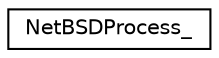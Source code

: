 digraph "Graphical Class Hierarchy"
{
  edge [fontname="Helvetica",fontsize="10",labelfontname="Helvetica",labelfontsize="10"];
  node [fontname="Helvetica",fontsize="10",shape=record];
  rankdir="LR";
  Node0 [label="NetBSDProcess_",height=0.2,width=0.4,color="black", fillcolor="white", style="filled",URL="$structNetBSDProcess__.html"];
}
